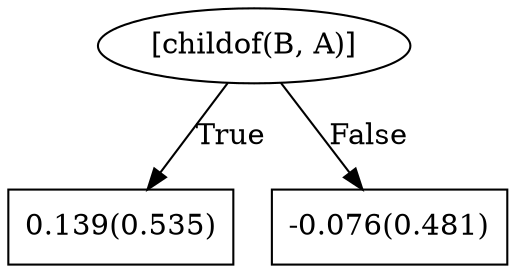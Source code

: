 digraph G{ 
1[label = "[childof(B, A)]"];
1 -> 2[label="True"];
1 -> 3[label="False"];
2[shape = box,label = "0.139(0.535)"];
3[shape = box,label = "-0.076(0.481)"];
}
